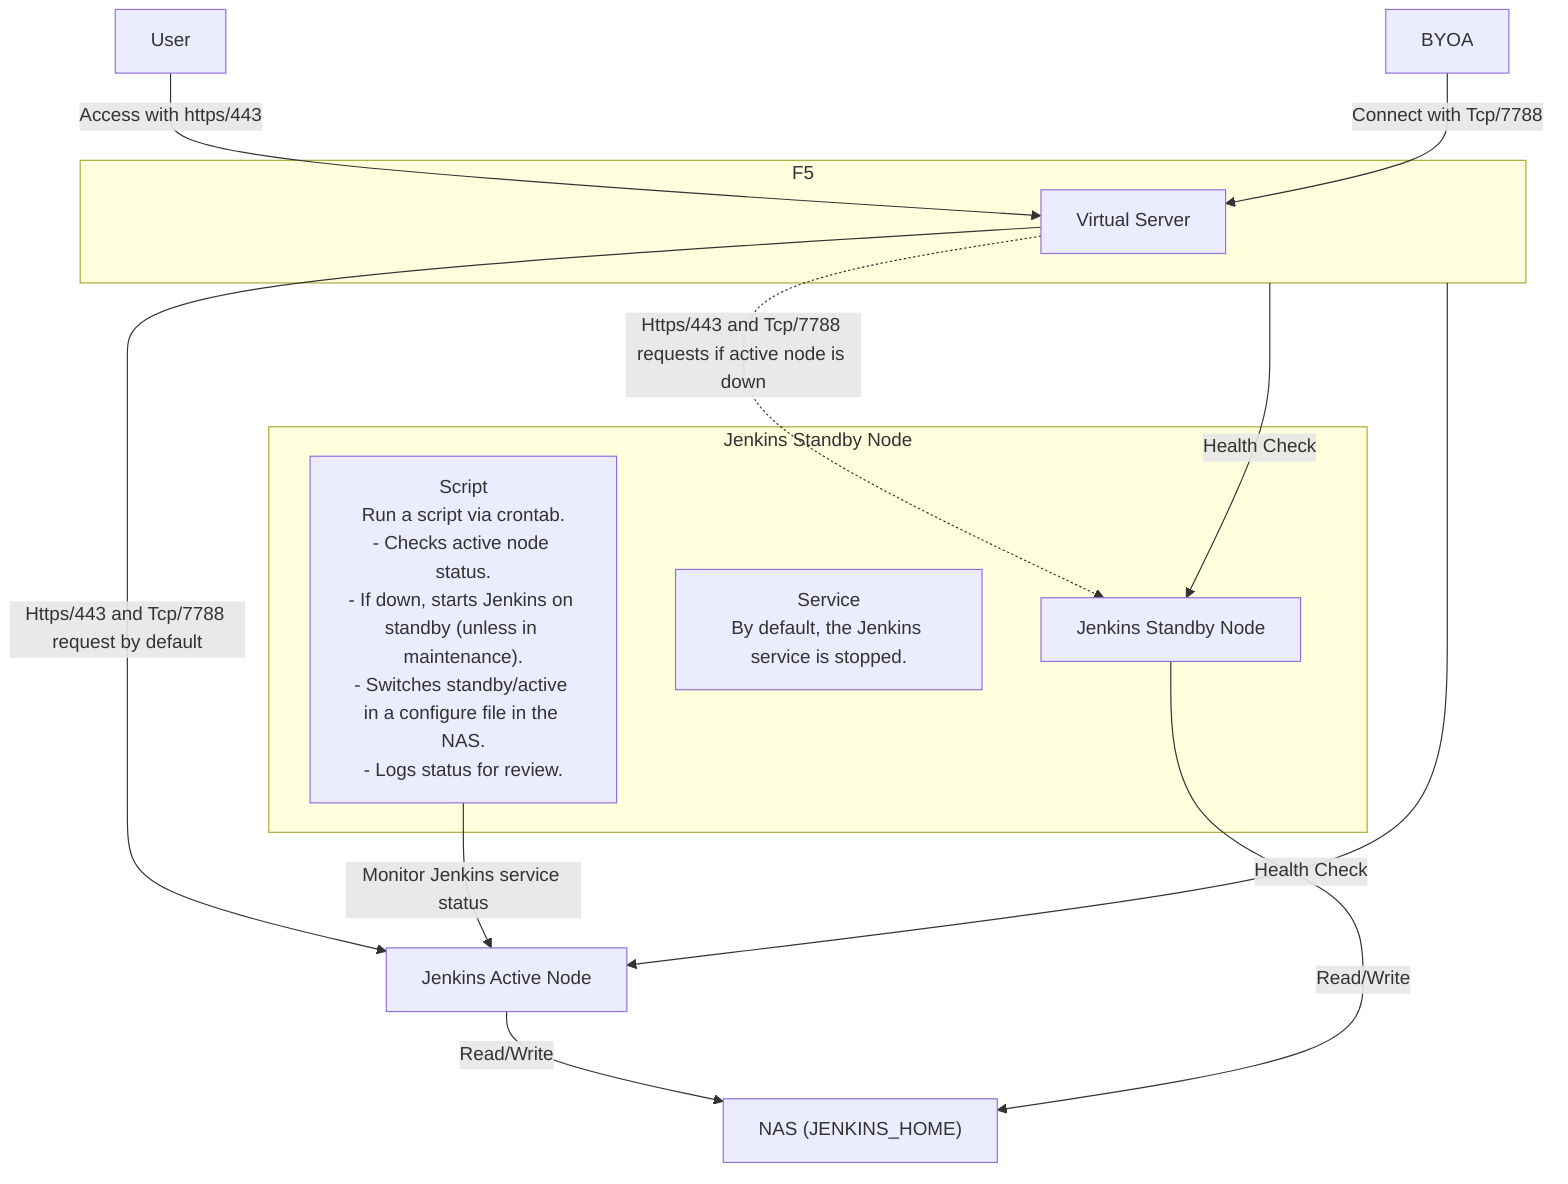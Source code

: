 graph TD

    User

    subgraph F5
        direction TB
        VS["Virtual Server"]
        %% note "F5 Load Balancer" right of VS
        %%     """
        %%     - Two nodes are configured as a pool with Active/Standby mode
        %%     - Use a configure file in the NAS to member two nodes' role.
        %%     - Active node is the default target for all requests.
        %%     - Standby node is used if the active node is down.
        %%     """
        %% end
    end



    Active["Jenkins Active Node"]

    subgraph "Jenkins Standby Node"
        direction TB
        Standby["Jenkins Standby Node"]
        Service["Service\nBy default, the Jenkins service is stopped."]
        Script["Script\nRun a script via crontab.\n- Checks active node status.\n- If down, starts Jenkins on standby (unless in maintenance).\n- Switches standby/active in a configure file in the NAS.\n- Logs status for review."]
    end

    NAS["NAS (JENKINS_HOME)"]
    User -->|Access with https/443| VS
    BYOA -->|Connect with Tcp/7788| VS
    VS -->|Https/443 and Tcp/7788 request by default| Active
    F5 -->|Health Check| Active
    VS -.->|Https/443 and Tcp/7788 requests if active node is down| Standby
    F5 -->|Health Check| Standby
    Script -->|Monitor Jenkins service status| Active
    %% note right of Active
    %%     """
    %%     The monitor script runs on both machines.
    %%     """
    %% end
    Active -->|Read/Write| NAS
    Standby -->|Read/Write| NAS